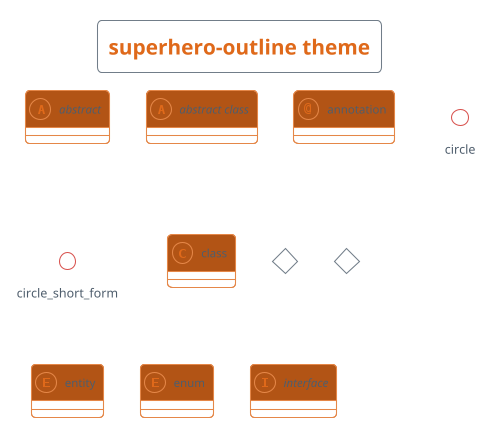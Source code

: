 ' Do not edit
' Theme Gallery
' autogenerated by script
'
@startuml
!theme superhero-outline
title superhero-outline theme
abstract        abstract
abstract class  "abstract class"
annotation      annotation
circle          circle
()              circle_short_form
class           class
diamond         diamond
<>              diamond_short_form
entity          entity
enum            enum
interface       interface
@enduml
